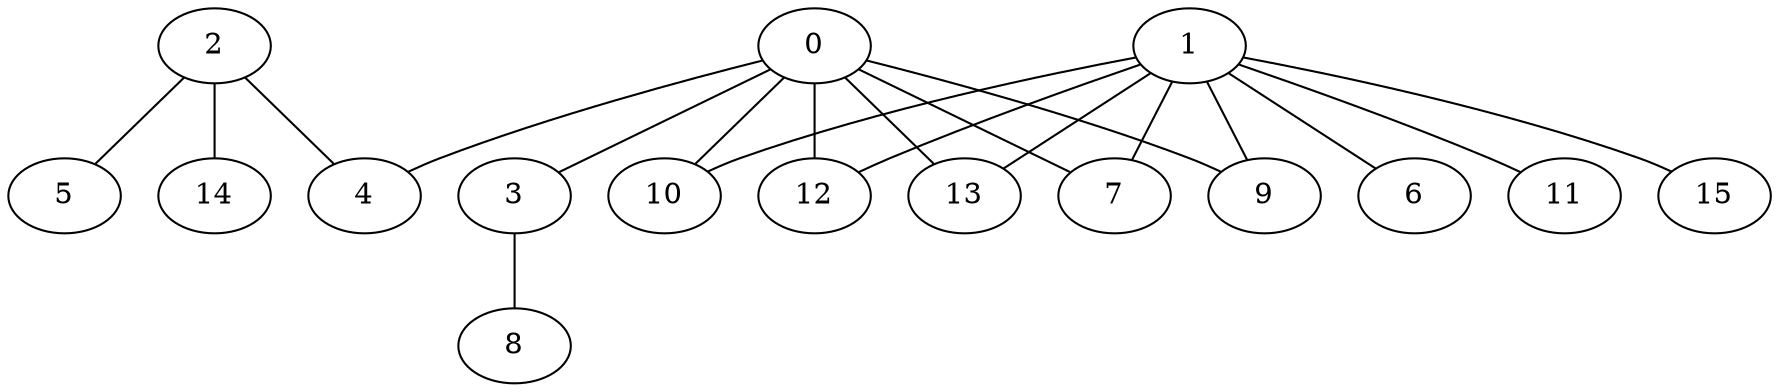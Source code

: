 graph {
	0
	1
	2
	3
	4
	5
	6
	7
	8
	9
	10
	11
	12
	13
	14
	15
	0 -- 3
	0 -- 4
	0 -- 7
	0 -- 9
	0 -- 10
	0 -- 12
	0 -- 13
	1 -- 6
	1 -- 7
	1 -- 9
	1 -- 10
	1 -- 11
	1 -- 12
	1 -- 13
	1 -- 15
	2 -- 4
	2 -- 5
	2 -- 14
	3 -- 8
}